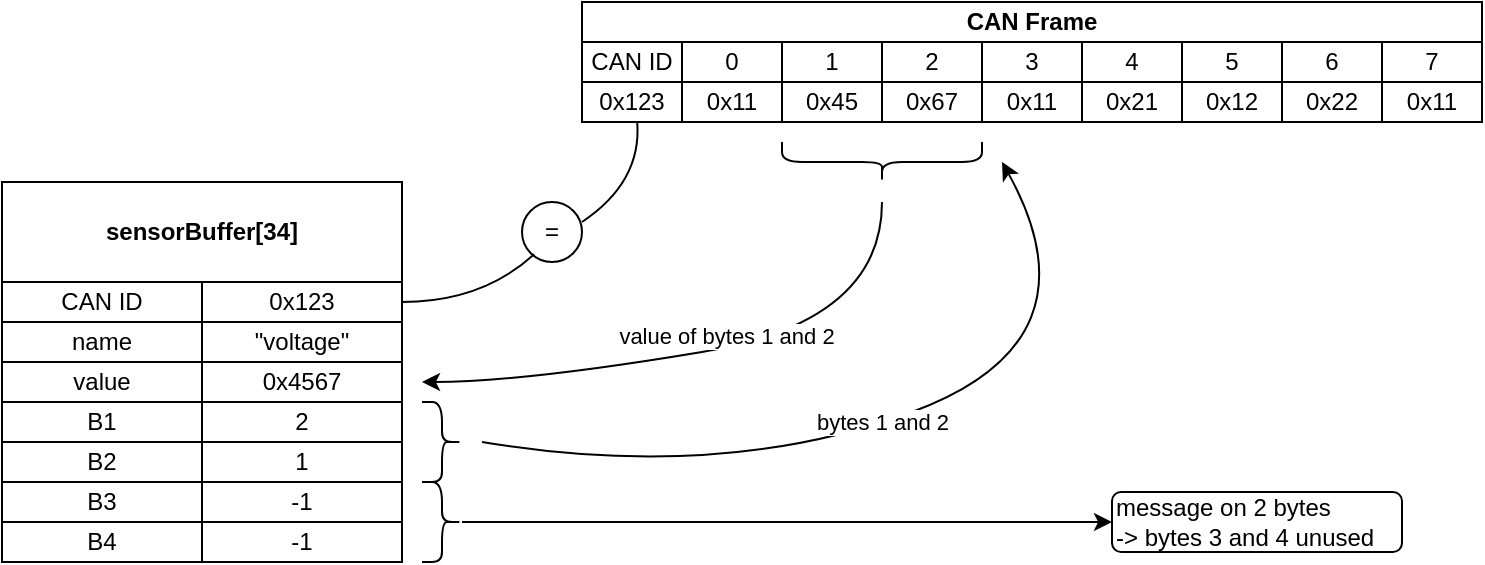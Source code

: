<mxfile version="21.6.6" type="device">
  <diagram id="C5RBs43oDa-KdzZeNtuy" name="Page-1">
    <mxGraphModel dx="1195" dy="685" grid="1" gridSize="10" guides="1" tooltips="1" connect="1" arrows="1" fold="1" page="1" pageScale="1" pageWidth="827" pageHeight="1169" math="0" shadow="0">
      <root>
        <mxCell id="WIyWlLk6GJQsqaUBKTNV-0" />
        <mxCell id="WIyWlLk6GJQsqaUBKTNV-1" parent="WIyWlLk6GJQsqaUBKTNV-0" />
        <mxCell id="d2XkHuFRYm_FKd7dxbLS-3" value="0x123" style="rounded=0;whiteSpace=wrap;html=1;" vertex="1" parent="WIyWlLk6GJQsqaUBKTNV-1">
          <mxGeometry x="330" y="100" width="50" height="20" as="geometry" />
        </mxCell>
        <mxCell id="d2XkHuFRYm_FKd7dxbLS-4" value="0x11" style="rounded=0;whiteSpace=wrap;html=1;" vertex="1" parent="WIyWlLk6GJQsqaUBKTNV-1">
          <mxGeometry x="380" y="100" width="50" height="20" as="geometry" />
        </mxCell>
        <mxCell id="d2XkHuFRYm_FKd7dxbLS-5" value="0x45" style="rounded=0;whiteSpace=wrap;html=1;" vertex="1" parent="WIyWlLk6GJQsqaUBKTNV-1">
          <mxGeometry x="430" y="100" width="50" height="20" as="geometry" />
        </mxCell>
        <mxCell id="d2XkHuFRYm_FKd7dxbLS-6" value="0x67" style="rounded=0;whiteSpace=wrap;html=1;" vertex="1" parent="WIyWlLk6GJQsqaUBKTNV-1">
          <mxGeometry x="480" y="100" width="50" height="20" as="geometry" />
        </mxCell>
        <mxCell id="d2XkHuFRYm_FKd7dxbLS-7" value="0x11" style="rounded=0;whiteSpace=wrap;html=1;" vertex="1" parent="WIyWlLk6GJQsqaUBKTNV-1">
          <mxGeometry x="530" y="100" width="50" height="20" as="geometry" />
        </mxCell>
        <mxCell id="d2XkHuFRYm_FKd7dxbLS-8" value="0x21" style="rounded=0;whiteSpace=wrap;html=1;" vertex="1" parent="WIyWlLk6GJQsqaUBKTNV-1">
          <mxGeometry x="580" y="100" width="50" height="20" as="geometry" />
        </mxCell>
        <mxCell id="d2XkHuFRYm_FKd7dxbLS-9" value="0x12" style="rounded=0;whiteSpace=wrap;html=1;" vertex="1" parent="WIyWlLk6GJQsqaUBKTNV-1">
          <mxGeometry x="630" y="100" width="50" height="20" as="geometry" />
        </mxCell>
        <mxCell id="d2XkHuFRYm_FKd7dxbLS-10" value="0x22" style="rounded=0;whiteSpace=wrap;html=1;" vertex="1" parent="WIyWlLk6GJQsqaUBKTNV-1">
          <mxGeometry x="680" y="100" width="50" height="20" as="geometry" />
        </mxCell>
        <mxCell id="d2XkHuFRYm_FKd7dxbLS-11" value="0x11" style="rounded=0;whiteSpace=wrap;html=1;" vertex="1" parent="WIyWlLk6GJQsqaUBKTNV-1">
          <mxGeometry x="730" y="100" width="50" height="20" as="geometry" />
        </mxCell>
        <mxCell id="d2XkHuFRYm_FKd7dxbLS-15" value="CAN ID" style="rounded=0;whiteSpace=wrap;html=1;" vertex="1" parent="WIyWlLk6GJQsqaUBKTNV-1">
          <mxGeometry x="330" y="80" width="50" height="20" as="geometry" />
        </mxCell>
        <mxCell id="d2XkHuFRYm_FKd7dxbLS-16" value="&lt;b&gt;CAN Frame&lt;/b&gt;" style="rounded=0;whiteSpace=wrap;html=1;" vertex="1" parent="WIyWlLk6GJQsqaUBKTNV-1">
          <mxGeometry x="330" y="60" width="450" height="20" as="geometry" />
        </mxCell>
        <mxCell id="d2XkHuFRYm_FKd7dxbLS-17" value="CAN ID" style="rounded=0;whiteSpace=wrap;html=1;" vertex="1" parent="WIyWlLk6GJQsqaUBKTNV-1">
          <mxGeometry x="40" y="200" width="100" height="20" as="geometry" />
        </mxCell>
        <mxCell id="d2XkHuFRYm_FKd7dxbLS-18" value="&lt;b&gt;sensorBuffer[34]&lt;/b&gt;" style="rounded=0;whiteSpace=wrap;html=1;" vertex="1" parent="WIyWlLk6GJQsqaUBKTNV-1">
          <mxGeometry x="40" y="150" width="200" height="50" as="geometry" />
        </mxCell>
        <mxCell id="d2XkHuFRYm_FKd7dxbLS-19" value="0x123" style="rounded=0;whiteSpace=wrap;html=1;" vertex="1" parent="WIyWlLk6GJQsqaUBKTNV-1">
          <mxGeometry x="140" y="200" width="100" height="20" as="geometry" />
        </mxCell>
        <mxCell id="d2XkHuFRYm_FKd7dxbLS-20" value="name" style="rounded=0;whiteSpace=wrap;html=1;" vertex="1" parent="WIyWlLk6GJQsqaUBKTNV-1">
          <mxGeometry x="40" y="220" width="100" height="20" as="geometry" />
        </mxCell>
        <mxCell id="d2XkHuFRYm_FKd7dxbLS-21" value="&quot;voltage&quot;" style="rounded=0;whiteSpace=wrap;html=1;" vertex="1" parent="WIyWlLk6GJQsqaUBKTNV-1">
          <mxGeometry x="140" y="220" width="100" height="20" as="geometry" />
        </mxCell>
        <mxCell id="d2XkHuFRYm_FKd7dxbLS-26" value="value" style="rounded=0;whiteSpace=wrap;html=1;" vertex="1" parent="WIyWlLk6GJQsqaUBKTNV-1">
          <mxGeometry x="40" y="240" width="100" height="20" as="geometry" />
        </mxCell>
        <mxCell id="d2XkHuFRYm_FKd7dxbLS-27" value="0x4567" style="rounded=0;whiteSpace=wrap;html=1;" vertex="1" parent="WIyWlLk6GJQsqaUBKTNV-1">
          <mxGeometry x="140" y="240" width="100" height="20" as="geometry" />
        </mxCell>
        <mxCell id="d2XkHuFRYm_FKd7dxbLS-28" value="B1" style="rounded=0;whiteSpace=wrap;html=1;" vertex="1" parent="WIyWlLk6GJQsqaUBKTNV-1">
          <mxGeometry x="40" y="260" width="100" height="20" as="geometry" />
        </mxCell>
        <mxCell id="d2XkHuFRYm_FKd7dxbLS-29" value="2" style="rounded=0;whiteSpace=wrap;html=1;" vertex="1" parent="WIyWlLk6GJQsqaUBKTNV-1">
          <mxGeometry x="140" y="260" width="100" height="20" as="geometry" />
        </mxCell>
        <mxCell id="d2XkHuFRYm_FKd7dxbLS-34" value="B2" style="rounded=0;whiteSpace=wrap;html=1;" vertex="1" parent="WIyWlLk6GJQsqaUBKTNV-1">
          <mxGeometry x="40" y="280" width="100" height="20" as="geometry" />
        </mxCell>
        <mxCell id="d2XkHuFRYm_FKd7dxbLS-35" value="1" style="rounded=0;whiteSpace=wrap;html=1;" vertex="1" parent="WIyWlLk6GJQsqaUBKTNV-1">
          <mxGeometry x="140" y="280" width="100" height="20" as="geometry" />
        </mxCell>
        <mxCell id="d2XkHuFRYm_FKd7dxbLS-36" value="B3" style="rounded=0;whiteSpace=wrap;html=1;" vertex="1" parent="WIyWlLk6GJQsqaUBKTNV-1">
          <mxGeometry x="40" y="300" width="100" height="20" as="geometry" />
        </mxCell>
        <mxCell id="d2XkHuFRYm_FKd7dxbLS-37" value="-1" style="rounded=0;whiteSpace=wrap;html=1;" vertex="1" parent="WIyWlLk6GJQsqaUBKTNV-1">
          <mxGeometry x="140" y="300" width="100" height="20" as="geometry" />
        </mxCell>
        <mxCell id="d2XkHuFRYm_FKd7dxbLS-38" value="B4" style="rounded=0;whiteSpace=wrap;html=1;" vertex="1" parent="WIyWlLk6GJQsqaUBKTNV-1">
          <mxGeometry x="40" y="320" width="100" height="20" as="geometry" />
        </mxCell>
        <mxCell id="d2XkHuFRYm_FKd7dxbLS-39" value="-1" style="rounded=0;whiteSpace=wrap;html=1;" vertex="1" parent="WIyWlLk6GJQsqaUBKTNV-1">
          <mxGeometry x="140" y="320" width="100" height="20" as="geometry" />
        </mxCell>
        <mxCell id="d2XkHuFRYm_FKd7dxbLS-42" value="0" style="rounded=0;whiteSpace=wrap;html=1;" vertex="1" parent="WIyWlLk6GJQsqaUBKTNV-1">
          <mxGeometry x="380" y="80" width="50" height="20" as="geometry" />
        </mxCell>
        <mxCell id="d2XkHuFRYm_FKd7dxbLS-43" value="1" style="rounded=0;whiteSpace=wrap;html=1;" vertex="1" parent="WIyWlLk6GJQsqaUBKTNV-1">
          <mxGeometry x="430" y="80" width="50" height="20" as="geometry" />
        </mxCell>
        <mxCell id="d2XkHuFRYm_FKd7dxbLS-44" value="2" style="rounded=0;whiteSpace=wrap;html=1;" vertex="1" parent="WIyWlLk6GJQsqaUBKTNV-1">
          <mxGeometry x="480" y="80" width="50" height="20" as="geometry" />
        </mxCell>
        <mxCell id="d2XkHuFRYm_FKd7dxbLS-45" value="3" style="rounded=0;whiteSpace=wrap;html=1;" vertex="1" parent="WIyWlLk6GJQsqaUBKTNV-1">
          <mxGeometry x="530" y="80" width="50" height="20" as="geometry" />
        </mxCell>
        <mxCell id="d2XkHuFRYm_FKd7dxbLS-46" value="4" style="rounded=0;whiteSpace=wrap;html=1;" vertex="1" parent="WIyWlLk6GJQsqaUBKTNV-1">
          <mxGeometry x="580" y="80" width="50" height="20" as="geometry" />
        </mxCell>
        <mxCell id="d2XkHuFRYm_FKd7dxbLS-47" value="5" style="rounded=0;whiteSpace=wrap;html=1;" vertex="1" parent="WIyWlLk6GJQsqaUBKTNV-1">
          <mxGeometry x="630" y="80" width="50" height="20" as="geometry" />
        </mxCell>
        <mxCell id="d2XkHuFRYm_FKd7dxbLS-48" value="6" style="rounded=0;whiteSpace=wrap;html=1;" vertex="1" parent="WIyWlLk6GJQsqaUBKTNV-1">
          <mxGeometry x="680" y="80" width="50" height="20" as="geometry" />
        </mxCell>
        <mxCell id="d2XkHuFRYm_FKd7dxbLS-49" value="7" style="rounded=0;whiteSpace=wrap;html=1;" vertex="1" parent="WIyWlLk6GJQsqaUBKTNV-1">
          <mxGeometry x="730" y="80" width="50" height="20" as="geometry" />
        </mxCell>
        <mxCell id="d2XkHuFRYm_FKd7dxbLS-50" value="" style="curved=1;endArrow=classic;html=1;rounded=0;" edge="1" parent="WIyWlLk6GJQsqaUBKTNV-1">
          <mxGeometry width="50" height="50" relative="1" as="geometry">
            <mxPoint x="280" y="280" as="sourcePoint" />
            <mxPoint x="540" y="140" as="targetPoint" />
            <Array as="points">
              <mxPoint x="400" y="300" />
              <mxPoint x="590" y="230" />
            </Array>
          </mxGeometry>
        </mxCell>
        <mxCell id="d2XkHuFRYm_FKd7dxbLS-52" value="bytes 1 and 2" style="edgeLabel;html=1;align=center;verticalAlign=middle;resizable=0;points=[];" vertex="1" connectable="0" parent="d2XkHuFRYm_FKd7dxbLS-50">
          <mxGeometry x="-0.246" y="6" relative="1" as="geometry">
            <mxPoint x="45" y="-11" as="offset" />
          </mxGeometry>
        </mxCell>
        <mxCell id="d2XkHuFRYm_FKd7dxbLS-51" value="" style="shape=curlyBracket;whiteSpace=wrap;html=1;rounded=1;flipH=1;labelPosition=right;verticalLabelPosition=middle;align=left;verticalAlign=middle;size=0.5;" vertex="1" parent="WIyWlLk6GJQsqaUBKTNV-1">
          <mxGeometry x="250" y="260" width="20" height="40" as="geometry" />
        </mxCell>
        <mxCell id="d2XkHuFRYm_FKd7dxbLS-54" value="" style="shape=curlyBracket;whiteSpace=wrap;html=1;rounded=1;flipH=1;labelPosition=right;verticalLabelPosition=middle;align=left;verticalAlign=middle;direction=north;size=0.5;" vertex="1" parent="WIyWlLk6GJQsqaUBKTNV-1">
          <mxGeometry x="430" y="130" width="100" height="20" as="geometry" />
        </mxCell>
        <mxCell id="d2XkHuFRYm_FKd7dxbLS-55" value="" style="curved=1;endArrow=classic;html=1;rounded=0;" edge="1" parent="WIyWlLk6GJQsqaUBKTNV-1">
          <mxGeometry width="50" height="50" relative="1" as="geometry">
            <mxPoint x="480" y="160" as="sourcePoint" />
            <mxPoint x="250" y="250" as="targetPoint" />
            <Array as="points">
              <mxPoint x="480" y="220" />
              <mxPoint x="300" y="250" />
            </Array>
          </mxGeometry>
        </mxCell>
        <mxCell id="d2XkHuFRYm_FKd7dxbLS-56" value="value of bytes 1 and 2" style="edgeLabel;html=1;align=center;verticalAlign=middle;resizable=0;points=[];" vertex="1" connectable="0" parent="d2XkHuFRYm_FKd7dxbLS-55">
          <mxGeometry x="-0.053" y="-6" relative="1" as="geometry">
            <mxPoint as="offset" />
          </mxGeometry>
        </mxCell>
        <mxCell id="d2XkHuFRYm_FKd7dxbLS-59" value="=" style="ellipse;whiteSpace=wrap;html=1;" vertex="1" parent="WIyWlLk6GJQsqaUBKTNV-1">
          <mxGeometry x="300" y="160" width="30" height="30" as="geometry" />
        </mxCell>
        <mxCell id="d2XkHuFRYm_FKd7dxbLS-62" value="" style="endArrow=none;html=1;rounded=0;curved=1;entryX=0.203;entryY=0.872;entryDx=0;entryDy=0;entryPerimeter=0;" edge="1" parent="WIyWlLk6GJQsqaUBKTNV-1" target="d2XkHuFRYm_FKd7dxbLS-59">
          <mxGeometry width="50" height="50" relative="1" as="geometry">
            <mxPoint x="240" y="210" as="sourcePoint" />
            <mxPoint x="300" y="190" as="targetPoint" />
            <Array as="points">
              <mxPoint x="280" y="210" />
            </Array>
          </mxGeometry>
        </mxCell>
        <mxCell id="d2XkHuFRYm_FKd7dxbLS-63" value="" style="endArrow=none;html=1;rounded=0;curved=1;entryX=0.552;entryY=0.998;entryDx=0;entryDy=0;entryPerimeter=0;exitX=1;exitY=0.333;exitDx=0;exitDy=0;exitPerimeter=0;" edge="1" parent="WIyWlLk6GJQsqaUBKTNV-1" source="d2XkHuFRYm_FKd7dxbLS-59" target="d2XkHuFRYm_FKd7dxbLS-3">
          <mxGeometry width="50" height="50" relative="1" as="geometry">
            <mxPoint x="325" y="160" as="sourcePoint" />
            <mxPoint x="385" y="140" as="targetPoint" />
            <Array as="points">
              <mxPoint x="360" y="150" />
            </Array>
          </mxGeometry>
        </mxCell>
        <mxCell id="d2XkHuFRYm_FKd7dxbLS-66" value="" style="edgeStyle=orthogonalEdgeStyle;curved=1;rounded=0;orthogonalLoop=1;jettySize=auto;html=1;" edge="1" parent="WIyWlLk6GJQsqaUBKTNV-1" source="d2XkHuFRYm_FKd7dxbLS-64" target="d2XkHuFRYm_FKd7dxbLS-65">
          <mxGeometry relative="1" as="geometry" />
        </mxCell>
        <mxCell id="d2XkHuFRYm_FKd7dxbLS-64" value="" style="shape=curlyBracket;whiteSpace=wrap;html=1;rounded=1;flipH=1;labelPosition=right;verticalLabelPosition=middle;align=left;verticalAlign=middle;" vertex="1" parent="WIyWlLk6GJQsqaUBKTNV-1">
          <mxGeometry x="250" y="300" width="20" height="40" as="geometry" />
        </mxCell>
        <mxCell id="d2XkHuFRYm_FKd7dxbLS-65" value="&lt;div&gt;message on 2 bytes&lt;/div&gt;&lt;div&gt;-&amp;gt; bytes 3 and 4 unused&lt;br&gt;&lt;/div&gt;" style="whiteSpace=wrap;html=1;align=left;rounded=1;" vertex="1" parent="WIyWlLk6GJQsqaUBKTNV-1">
          <mxGeometry x="595" y="305" width="145" height="30" as="geometry" />
        </mxCell>
      </root>
    </mxGraphModel>
  </diagram>
</mxfile>
